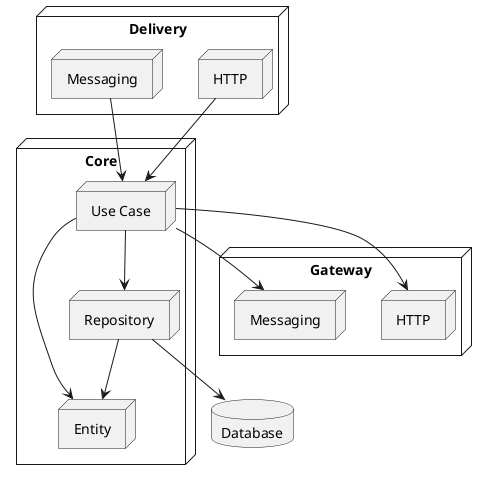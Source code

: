 @startuml

node "Gateway" as gateway {
    node "HTTP" as gatewayHttp
    node "Messaging" as gatewayMessaging
}

node "Delivery" as delivery {
    node "HTTP" as deliveryHttp
    node "Messaging" as deliveryMessaging
}

node "Core" as core {
    node "Entity" as entity
    node "Use Case" as usecase
    node "Repository" as repository
}

database "Database" as database

repository --> database
repository --> entity
usecase --> repository
usecase --> entity
usecase --> gatewayHttp
usecase --> gatewayMessaging
deliveryHttp --> usecase
deliveryMessaging --> usecase

@enduml